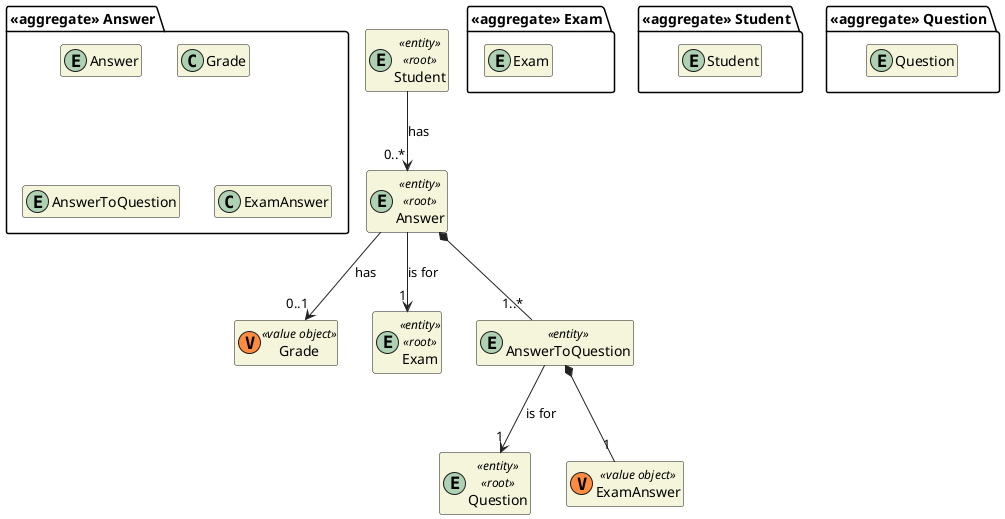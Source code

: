 @startuml DM-EXAM
'https://plantuml.com/class-diagram

skinparam classAttributeIconSize 0
hide empty attributes
hide empty methods
skinparam classBackgroundColor beige
skinparam ArrowColor #222222

package "<<aggregate>> Exam" {
  entity Exam
}

package "<<aggregate>> Student" {
  entity Student
}

entity Student <<entity>> <<root>> {
}

package "<<aggregate>> Question" {
  entity Question
}

entity Question <<entity>> <<root>> {
}

package "<<aggregate>> Answer" {
  entity Answer

  class Grade

  entity AnswerToQuestion
  class ExamAnswer
}

entity Answer <<entity>> <<root>> {}

class Grade <<(V,#FF8B40) value object>> {}
class ExamAnswer <<(V,#FF8B40) value object>> {}

entity Exam <<entity>> <<root>> {}
entity AnswerToQuestion <<entity>> {}

Student --> "0..*" Answer : has
Answer --> "1" Exam : is for
Answer --> "0..1" Grade : has

AnswerToQuestion --> "1" Question : is for
AnswerToQuestion *-- "1" ExamAnswer

Answer *-- "1..*" AnswerToQuestion

@enduml
